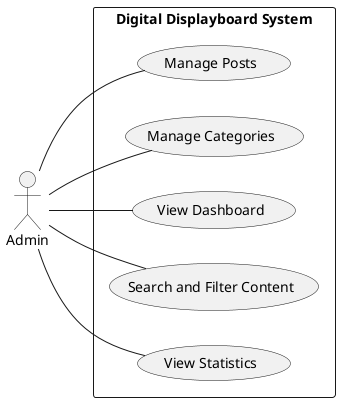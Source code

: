 @startuml
actor Admin
left to right direction
rectangle "Digital Displayboard System" {
    Admin -- (Manage Posts)
    Admin -- (Manage Categories)
    Admin -- (View Dashboard)
    Admin -- (Search and Filter Content)
    Admin -- (View Statistics)
}
@enduml